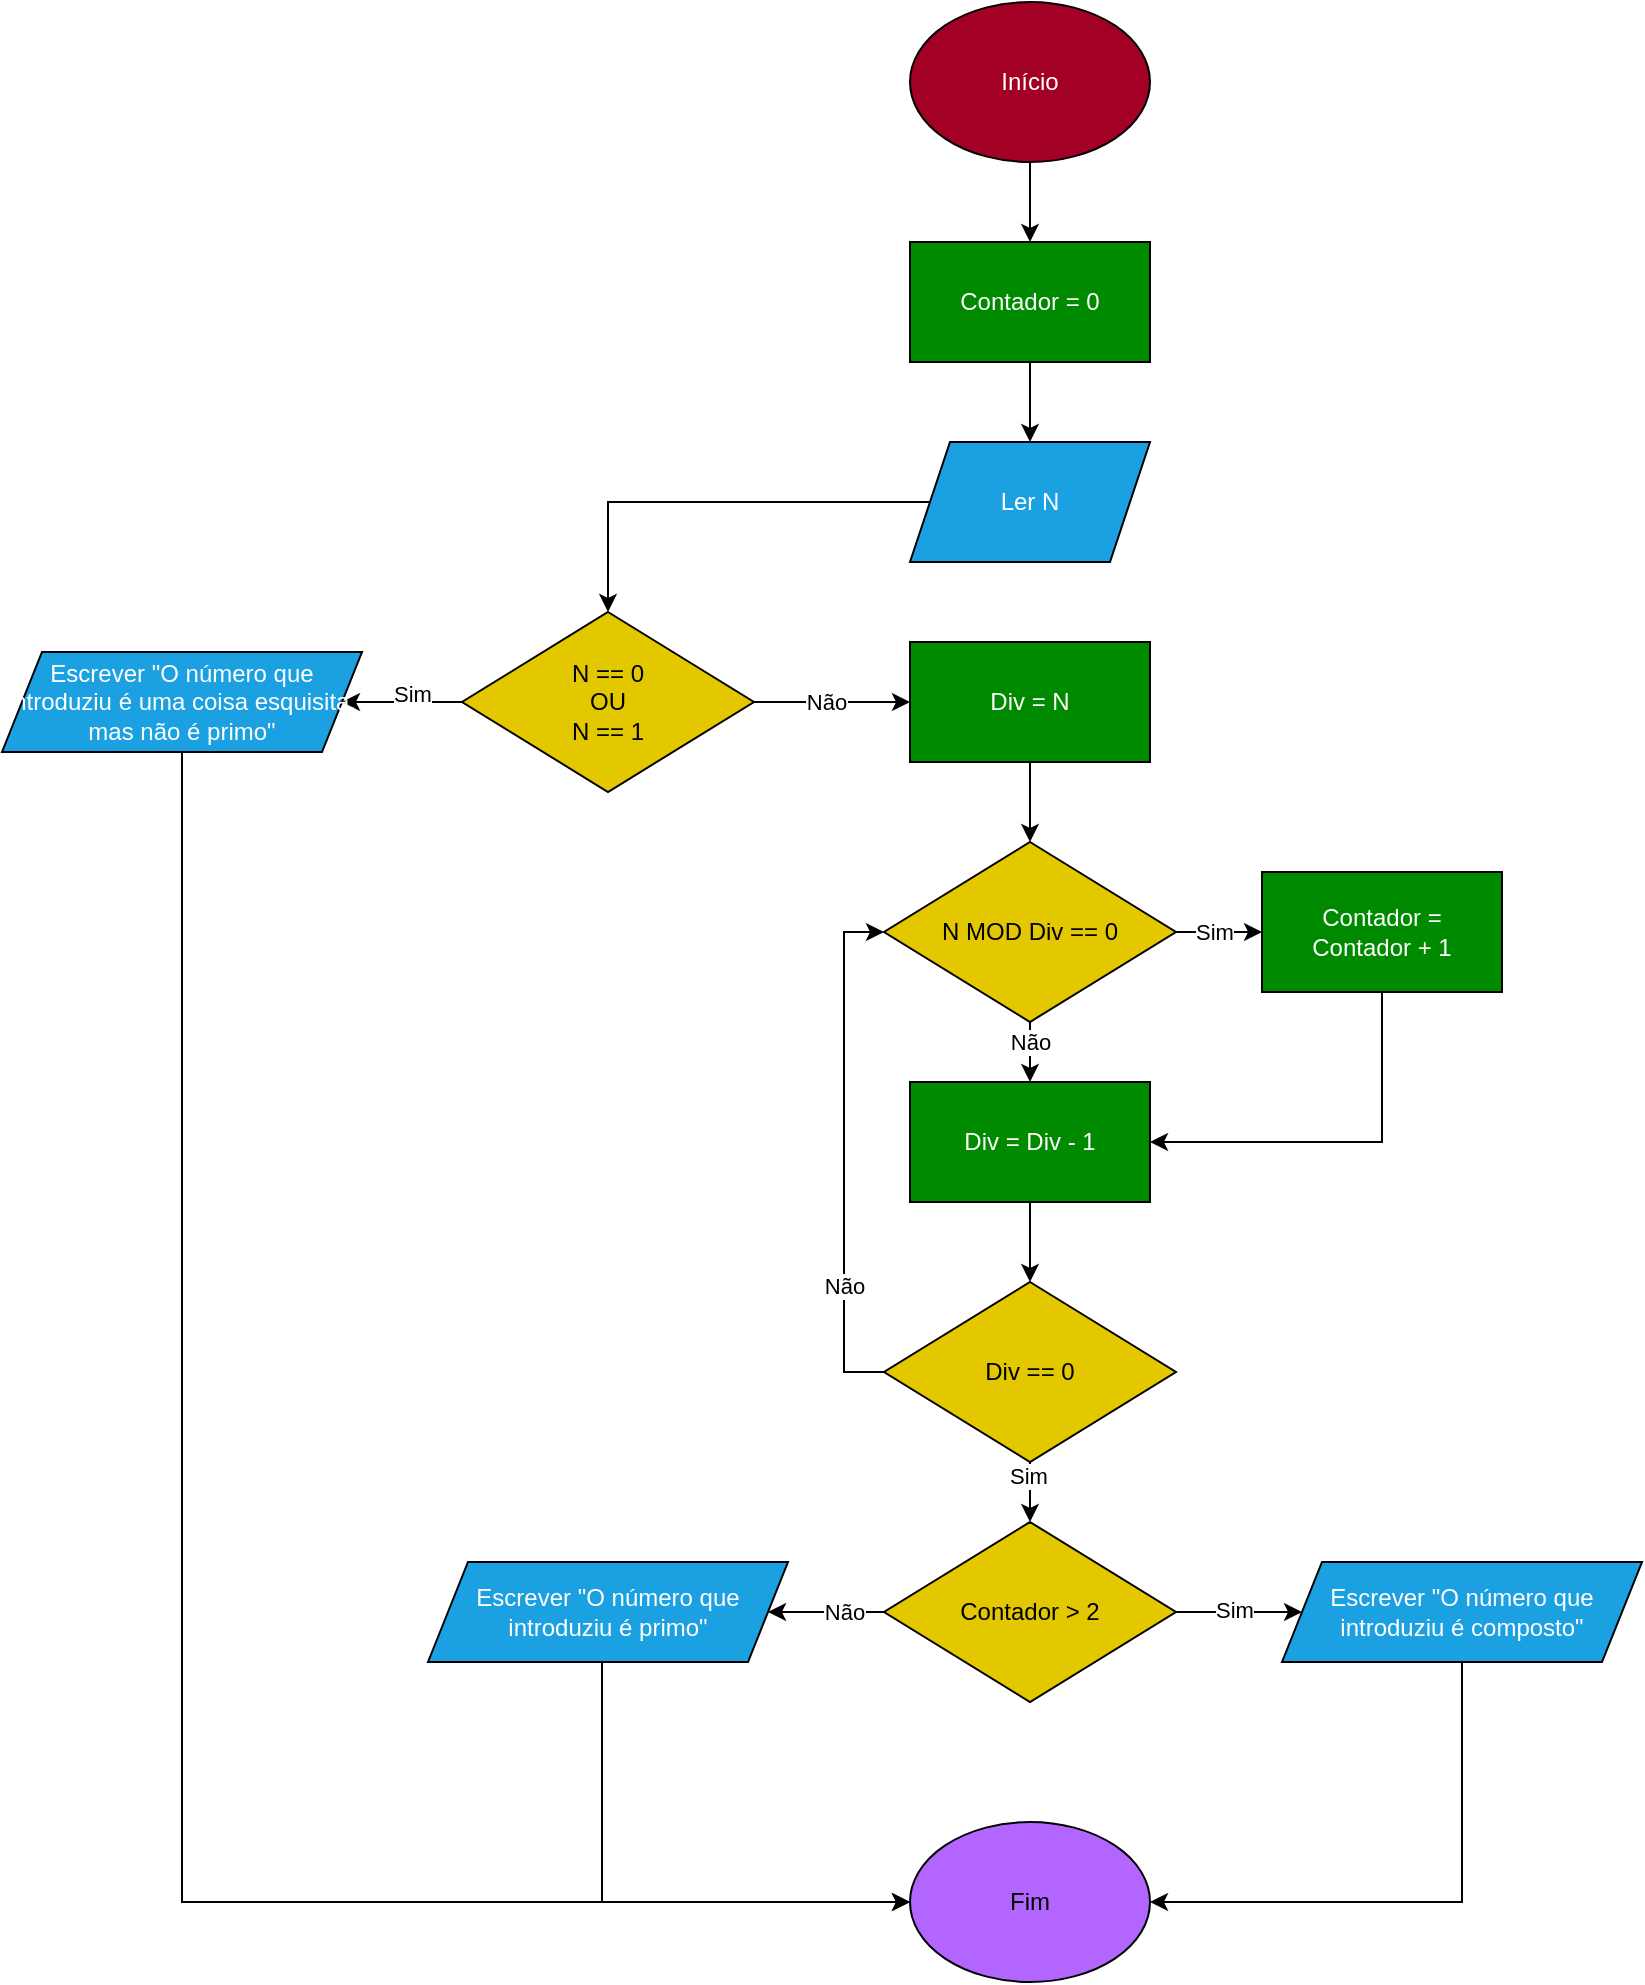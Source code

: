 <mxfile version="28.2.5">
  <diagram name="Página-1" id="MpQslbSbHttElLq6GgqF">
    <mxGraphModel dx="2245" dy="786" grid="1" gridSize="10" guides="1" tooltips="1" connect="1" arrows="1" fold="1" page="1" pageScale="1" pageWidth="827" pageHeight="1169" background="light-dark(#FFFFFF,#393939)" math="0" shadow="0">
      <root>
        <mxCell id="0" />
        <mxCell id="1" parent="0" />
        <mxCell id="rPZIG8-aBQZazB7C_sdG-7" value="" style="edgeStyle=orthogonalEdgeStyle;rounded=0;orthogonalLoop=1;jettySize=auto;html=1;" parent="1" source="2eC5LnO9QVNt6_FU8Hfr-1" target="2eC5LnO9QVNt6_FU8Hfr-21" edge="1">
          <mxGeometry relative="1" as="geometry" />
        </mxCell>
        <mxCell id="2eC5LnO9QVNt6_FU8Hfr-1" value="Início" style="ellipse;whiteSpace=wrap;html=1;fillColor=light-dark(#A20025,#A40000);strokeColor=default;fontColor=#ffffff;" parent="1" vertex="1">
          <mxGeometry x="354" y="20" width="120" height="80" as="geometry" />
        </mxCell>
        <mxCell id="rPZIG8-aBQZazB7C_sdG-9" style="edgeStyle=orthogonalEdgeStyle;rounded=0;orthogonalLoop=1;jettySize=auto;html=1;entryX=0.5;entryY=0;entryDx=0;entryDy=0;" parent="1" source="2eC5LnO9QVNt6_FU8Hfr-2" target="2eC5LnO9QVNt6_FU8Hfr-22" edge="1">
          <mxGeometry relative="1" as="geometry" />
        </mxCell>
        <mxCell id="2eC5LnO9QVNt6_FU8Hfr-2" value="Ler N" style="shape=parallelogram;perimeter=parallelogramPerimeter;whiteSpace=wrap;html=1;fixedSize=1;fillColor=#1ba1e2;strokeColor=default;fontColor=#ffffff;" parent="1" vertex="1">
          <mxGeometry x="354" y="240" width="120" height="60" as="geometry" />
        </mxCell>
        <mxCell id="rPZIG8-aBQZazB7C_sdG-8" value="" style="edgeStyle=orthogonalEdgeStyle;rounded=0;orthogonalLoop=1;jettySize=auto;html=1;" parent="1" source="2eC5LnO9QVNt6_FU8Hfr-21" target="2eC5LnO9QVNt6_FU8Hfr-2" edge="1">
          <mxGeometry relative="1" as="geometry" />
        </mxCell>
        <mxCell id="2eC5LnO9QVNt6_FU8Hfr-21" value="Contador = 0" style="rounded=0;whiteSpace=wrap;html=1;fillColor=#008a00;fontColor=#ffffff;strokeColor=default;" parent="1" vertex="1">
          <mxGeometry x="354" y="140" width="120" height="60" as="geometry" />
        </mxCell>
        <mxCell id="rPZIG8-aBQZazB7C_sdG-10" value="" style="edgeStyle=orthogonalEdgeStyle;rounded=0;orthogonalLoop=1;jettySize=auto;html=1;" parent="1" source="2eC5LnO9QVNt6_FU8Hfr-22" target="2eC5LnO9QVNt6_FU8Hfr-23" edge="1">
          <mxGeometry relative="1" as="geometry" />
        </mxCell>
        <mxCell id="rPZIG8-aBQZazB7C_sdG-11" value="Não" style="edgeLabel;html=1;align=center;verticalAlign=middle;resizable=0;points=[];" parent="rPZIG8-aBQZazB7C_sdG-10" vertex="1" connectable="0">
          <mxGeometry x="-0.083" relative="1" as="geometry">
            <mxPoint as="offset" />
          </mxGeometry>
        </mxCell>
        <mxCell id="in6-ptqc-Zddgc0GGJ_o-2" value="" style="edgeStyle=orthogonalEdgeStyle;rounded=0;orthogonalLoop=1;jettySize=auto;html=1;" edge="1" parent="1" source="2eC5LnO9QVNt6_FU8Hfr-22" target="in6-ptqc-Zddgc0GGJ_o-1">
          <mxGeometry relative="1" as="geometry" />
        </mxCell>
        <mxCell id="in6-ptqc-Zddgc0GGJ_o-3" value="Sim" style="edgeLabel;html=1;align=center;verticalAlign=middle;resizable=0;points=[];" vertex="1" connectable="0" parent="in6-ptqc-Zddgc0GGJ_o-2">
          <mxGeometry x="-0.167" y="-4" relative="1" as="geometry">
            <mxPoint as="offset" />
          </mxGeometry>
        </mxCell>
        <mxCell id="2eC5LnO9QVNt6_FU8Hfr-22" value="N == 0&lt;div&gt;OU&lt;/div&gt;&lt;div&gt;N == 1&lt;/div&gt;" style="rhombus;whiteSpace=wrap;html=1;fillColor=#e3c800;fontColor=#000000;strokeColor=default;" parent="1" vertex="1">
          <mxGeometry x="130" y="325" width="146" height="90" as="geometry" />
        </mxCell>
        <mxCell id="rPZIG8-aBQZazB7C_sdG-12" value="" style="edgeStyle=orthogonalEdgeStyle;rounded=0;orthogonalLoop=1;jettySize=auto;html=1;" parent="1" source="2eC5LnO9QVNt6_FU8Hfr-23" target="rPZIG8-aBQZazB7C_sdG-2" edge="1">
          <mxGeometry relative="1" as="geometry" />
        </mxCell>
        <mxCell id="2eC5LnO9QVNt6_FU8Hfr-23" value="Div = N" style="rounded=0;whiteSpace=wrap;html=1;strokeColor=default;fillColor=#008a00;fontColor=#ffffff;" parent="1" vertex="1">
          <mxGeometry x="354" y="340" width="120" height="60" as="geometry" />
        </mxCell>
        <mxCell id="rPZIG8-aBQZazB7C_sdG-13" value="" style="edgeStyle=orthogonalEdgeStyle;rounded=0;orthogonalLoop=1;jettySize=auto;html=1;" parent="1" source="rPZIG8-aBQZazB7C_sdG-2" target="rPZIG8-aBQZazB7C_sdG-5" edge="1">
          <mxGeometry relative="1" as="geometry" />
        </mxCell>
        <mxCell id="rPZIG8-aBQZazB7C_sdG-16" value="Não" style="edgeLabel;html=1;align=center;verticalAlign=middle;resizable=0;points=[];" parent="rPZIG8-aBQZazB7C_sdG-13" vertex="1" connectable="0">
          <mxGeometry x="0.2" relative="1" as="geometry">
            <mxPoint as="offset" />
          </mxGeometry>
        </mxCell>
        <mxCell id="rPZIG8-aBQZazB7C_sdG-14" value="" style="edgeStyle=orthogonalEdgeStyle;rounded=0;orthogonalLoop=1;jettySize=auto;html=1;" parent="1" source="rPZIG8-aBQZazB7C_sdG-2" target="rPZIG8-aBQZazB7C_sdG-3" edge="1">
          <mxGeometry relative="1" as="geometry" />
        </mxCell>
        <mxCell id="rPZIG8-aBQZazB7C_sdG-15" value="Sim" style="edgeLabel;html=1;align=center;verticalAlign=middle;resizable=0;points=[];" parent="rPZIG8-aBQZazB7C_sdG-14" vertex="1" connectable="0">
          <mxGeometry x="-0.116" relative="1" as="geometry">
            <mxPoint as="offset" />
          </mxGeometry>
        </mxCell>
        <mxCell id="rPZIG8-aBQZazB7C_sdG-2" value="N MOD Div == 0" style="rhombus;whiteSpace=wrap;html=1;fillColor=#e3c800;fontColor=#000000;strokeColor=default;" parent="1" vertex="1">
          <mxGeometry x="341" y="440" width="146" height="90" as="geometry" />
        </mxCell>
        <mxCell id="rPZIG8-aBQZazB7C_sdG-17" style="edgeStyle=orthogonalEdgeStyle;rounded=0;orthogonalLoop=1;jettySize=auto;html=1;entryX=1;entryY=0.5;entryDx=0;entryDy=0;" parent="1" source="rPZIG8-aBQZazB7C_sdG-3" target="rPZIG8-aBQZazB7C_sdG-5" edge="1">
          <mxGeometry relative="1" as="geometry">
            <Array as="points">
              <mxPoint x="590" y="590" />
            </Array>
          </mxGeometry>
        </mxCell>
        <mxCell id="rPZIG8-aBQZazB7C_sdG-3" value="Contador =&lt;div&gt;Contador + 1&lt;/div&gt;" style="rounded=0;whiteSpace=wrap;html=1;fillColor=#008a00;fontColor=#ffffff;strokeColor=default;" parent="1" vertex="1">
          <mxGeometry x="530" y="455" width="120" height="60" as="geometry" />
        </mxCell>
        <mxCell id="rPZIG8-aBQZazB7C_sdG-19" value="" style="edgeStyle=orthogonalEdgeStyle;rounded=0;orthogonalLoop=1;jettySize=auto;html=1;" parent="1" source="rPZIG8-aBQZazB7C_sdG-4" target="rPZIG8-aBQZazB7C_sdG-6" edge="1">
          <mxGeometry relative="1" as="geometry" />
        </mxCell>
        <mxCell id="rPZIG8-aBQZazB7C_sdG-20" value="Sim" style="edgeLabel;html=1;align=center;verticalAlign=middle;resizable=0;points=[];" parent="rPZIG8-aBQZazB7C_sdG-19" vertex="1" connectable="0">
          <mxGeometry x="-0.72" y="-1" relative="1" as="geometry">
            <mxPoint as="offset" />
          </mxGeometry>
        </mxCell>
        <mxCell id="rPZIG8-aBQZazB7C_sdG-21" style="edgeStyle=orthogonalEdgeStyle;rounded=0;orthogonalLoop=1;jettySize=auto;html=1;entryX=0;entryY=0.5;entryDx=0;entryDy=0;" parent="1" source="rPZIG8-aBQZazB7C_sdG-4" target="rPZIG8-aBQZazB7C_sdG-2" edge="1">
          <mxGeometry relative="1" as="geometry">
            <Array as="points">
              <mxPoint x="321" y="705" />
              <mxPoint x="321" y="485" />
            </Array>
          </mxGeometry>
        </mxCell>
        <mxCell id="rPZIG8-aBQZazB7C_sdG-22" value="Não" style="edgeLabel;html=1;align=center;verticalAlign=middle;resizable=0;points=[];" parent="rPZIG8-aBQZazB7C_sdG-21" vertex="1" connectable="0">
          <mxGeometry x="-0.515" relative="1" as="geometry">
            <mxPoint as="offset" />
          </mxGeometry>
        </mxCell>
        <mxCell id="rPZIG8-aBQZazB7C_sdG-4" value="Div == 0" style="rhombus;whiteSpace=wrap;html=1;fillColor=#e3c800;fontColor=#000000;strokeColor=default;" parent="1" vertex="1">
          <mxGeometry x="341" y="660" width="146" height="90" as="geometry" />
        </mxCell>
        <mxCell id="rPZIG8-aBQZazB7C_sdG-18" value="" style="edgeStyle=orthogonalEdgeStyle;rounded=0;orthogonalLoop=1;jettySize=auto;html=1;" parent="1" source="rPZIG8-aBQZazB7C_sdG-5" target="rPZIG8-aBQZazB7C_sdG-4" edge="1">
          <mxGeometry relative="1" as="geometry" />
        </mxCell>
        <mxCell id="rPZIG8-aBQZazB7C_sdG-5" value="Div = Div - 1" style="rounded=0;whiteSpace=wrap;html=1;fillColor=#008a00;fontColor=#ffffff;strokeColor=default;" parent="1" vertex="1">
          <mxGeometry x="354" y="560" width="120" height="60" as="geometry" />
        </mxCell>
        <mxCell id="rPZIG8-aBQZazB7C_sdG-25" value="" style="edgeStyle=orthogonalEdgeStyle;rounded=0;orthogonalLoop=1;jettySize=auto;html=1;" parent="1" source="rPZIG8-aBQZazB7C_sdG-6" target="rPZIG8-aBQZazB7C_sdG-23" edge="1">
          <mxGeometry relative="1" as="geometry" />
        </mxCell>
        <mxCell id="rPZIG8-aBQZazB7C_sdG-27" value="Não" style="edgeLabel;html=1;align=center;verticalAlign=middle;resizable=0;points=[];" parent="rPZIG8-aBQZazB7C_sdG-25" vertex="1" connectable="0">
          <mxGeometry x="-0.31" relative="1" as="geometry">
            <mxPoint as="offset" />
          </mxGeometry>
        </mxCell>
        <mxCell id="rPZIG8-aBQZazB7C_sdG-26" value="" style="edgeStyle=orthogonalEdgeStyle;rounded=0;orthogonalLoop=1;jettySize=auto;html=1;" parent="1" source="rPZIG8-aBQZazB7C_sdG-6" target="rPZIG8-aBQZazB7C_sdG-24" edge="1">
          <mxGeometry relative="1" as="geometry" />
        </mxCell>
        <mxCell id="rPZIG8-aBQZazB7C_sdG-28" value="Sim" style="edgeLabel;html=1;align=center;verticalAlign=middle;resizable=0;points=[];" parent="rPZIG8-aBQZazB7C_sdG-26" vertex="1" connectable="0">
          <mxGeometry x="-0.079" y="1" relative="1" as="geometry">
            <mxPoint as="offset" />
          </mxGeometry>
        </mxCell>
        <mxCell id="rPZIG8-aBQZazB7C_sdG-6" value="Contador &amp;gt; 2" style="rhombus;whiteSpace=wrap;html=1;fillColor=#e3c800;fontColor=#000000;strokeColor=default;" parent="1" vertex="1">
          <mxGeometry x="341" y="780" width="146" height="90" as="geometry" />
        </mxCell>
        <mxCell id="rPZIG8-aBQZazB7C_sdG-30" style="edgeStyle=orthogonalEdgeStyle;rounded=0;orthogonalLoop=1;jettySize=auto;html=1;entryX=0;entryY=0.5;entryDx=0;entryDy=0;" parent="1" source="rPZIG8-aBQZazB7C_sdG-23" target="rPZIG8-aBQZazB7C_sdG-29" edge="1">
          <mxGeometry relative="1" as="geometry">
            <Array as="points">
              <mxPoint x="200" y="970" />
            </Array>
          </mxGeometry>
        </mxCell>
        <mxCell id="rPZIG8-aBQZazB7C_sdG-23" value="Escrever &quot;O número que introduziu é primo&quot;" style="shape=parallelogram;perimeter=parallelogramPerimeter;whiteSpace=wrap;html=1;fixedSize=1;fillColor=#1ba1e2;fontColor=#ffffff;strokeColor=default;" parent="1" vertex="1">
          <mxGeometry x="113" y="800" width="180" height="50" as="geometry" />
        </mxCell>
        <mxCell id="rPZIG8-aBQZazB7C_sdG-31" style="edgeStyle=orthogonalEdgeStyle;rounded=0;orthogonalLoop=1;jettySize=auto;html=1;entryX=1;entryY=0.5;entryDx=0;entryDy=0;" parent="1" source="rPZIG8-aBQZazB7C_sdG-24" target="rPZIG8-aBQZazB7C_sdG-29" edge="1">
          <mxGeometry relative="1" as="geometry">
            <Array as="points">
              <mxPoint x="630" y="970" />
            </Array>
          </mxGeometry>
        </mxCell>
        <mxCell id="rPZIG8-aBQZazB7C_sdG-24" value="Escrever &quot;O número que introduziu é composto&quot;" style="shape=parallelogram;perimeter=parallelogramPerimeter;whiteSpace=wrap;html=1;fixedSize=1;fillColor=#1ba1e2;fontColor=#ffffff;strokeColor=default;" parent="1" vertex="1">
          <mxGeometry x="540" y="800" width="180" height="50" as="geometry" />
        </mxCell>
        <mxCell id="rPZIG8-aBQZazB7C_sdG-29" value="Fim" style="ellipse;whiteSpace=wrap;html=1;fillColor=#B266FF;strokeColor=light-dark(#000000, #9577a3);" parent="1" vertex="1">
          <mxGeometry x="354" y="930" width="120" height="80" as="geometry" />
        </mxCell>
        <mxCell id="in6-ptqc-Zddgc0GGJ_o-4" style="edgeStyle=orthogonalEdgeStyle;rounded=0;orthogonalLoop=1;jettySize=auto;html=1;" edge="1" parent="1" source="in6-ptqc-Zddgc0GGJ_o-1" target="rPZIG8-aBQZazB7C_sdG-29">
          <mxGeometry relative="1" as="geometry">
            <Array as="points">
              <mxPoint x="-10" y="970" />
            </Array>
          </mxGeometry>
        </mxCell>
        <mxCell id="in6-ptqc-Zddgc0GGJ_o-1" value="Escrever &quot;O número que introduziu é uma coisa esquisita, mas não é primo&quot;" style="shape=parallelogram;perimeter=parallelogramPerimeter;whiteSpace=wrap;html=1;fixedSize=1;fillColor=#1ba1e2;fontColor=#ffffff;strokeColor=default;" vertex="1" parent="1">
          <mxGeometry x="-100" y="345" width="180" height="50" as="geometry" />
        </mxCell>
      </root>
    </mxGraphModel>
  </diagram>
</mxfile>
